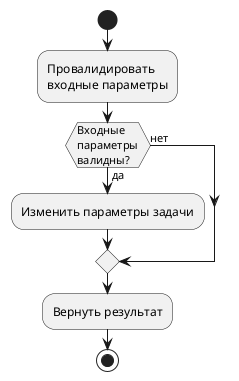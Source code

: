 @startuml

start

:Провалидировать\nвходные параметры;

if (Входные\nпараметры\nвалидны?) then (да)

:Изменить параметры задачи;

else (нет)

endif

:Вернуть результат;

stop

@enduml